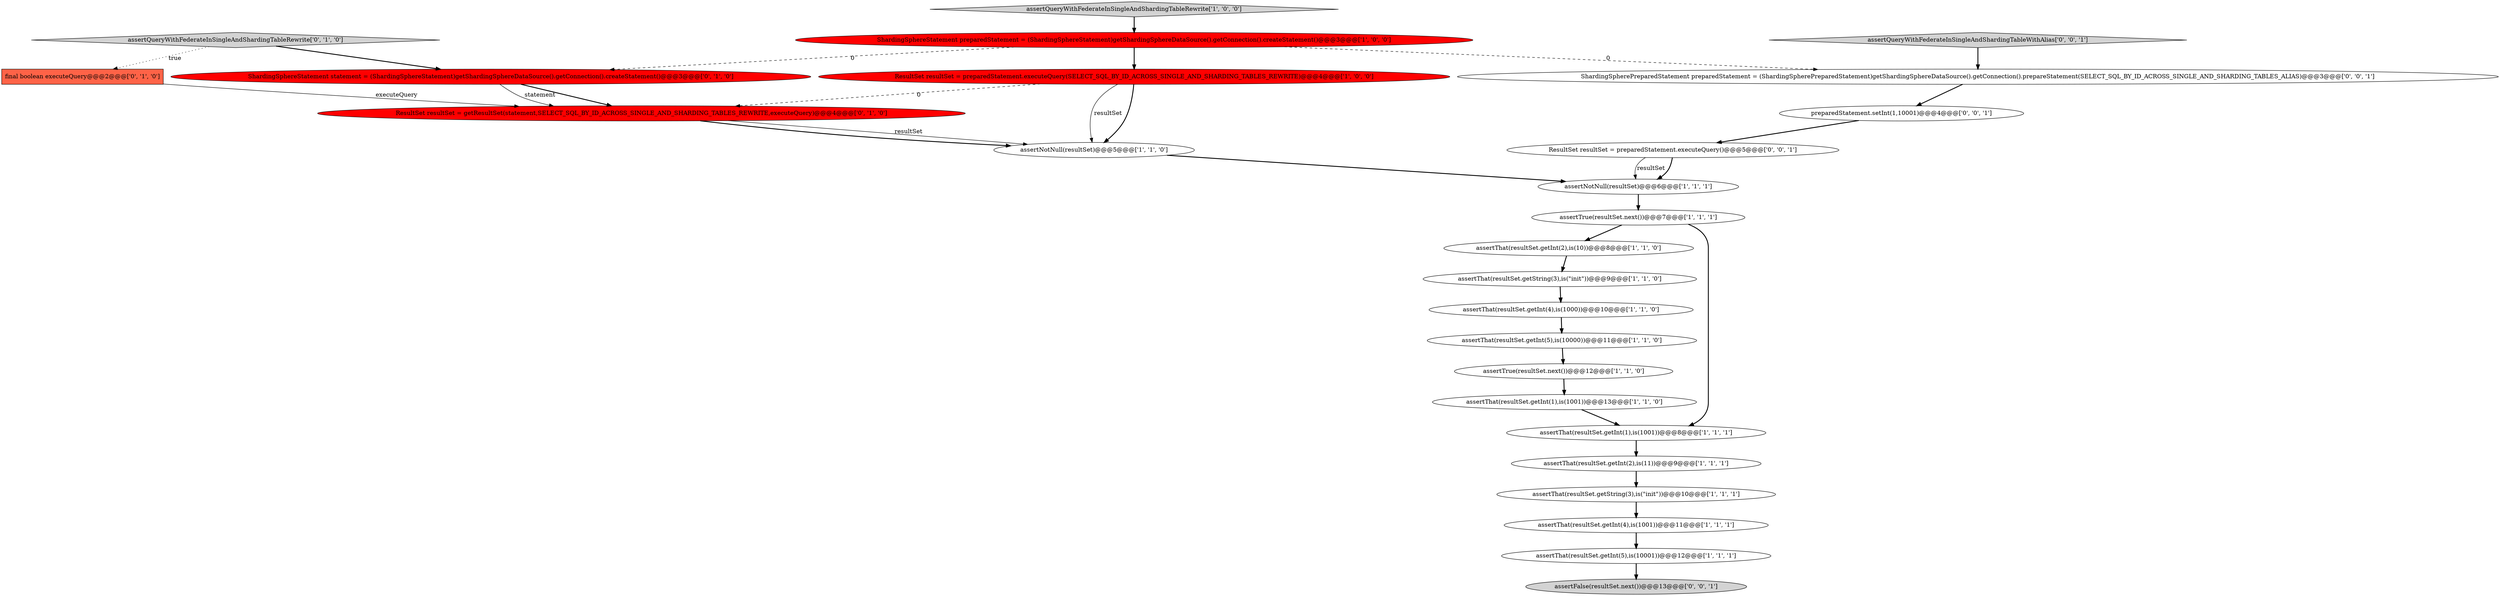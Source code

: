 digraph {
18 [style = filled, label = "ShardingSphereStatement statement = (ShardingSphereStatement)getShardingSphereDataSource().getConnection().createStatement()@@@3@@@['0', '1', '0']", fillcolor = red, shape = ellipse image = "AAA1AAABBB2BBB"];
11 [style = filled, label = "assertThat(resultSet.getInt(1),is(1001))@@@8@@@['1', '1', '1']", fillcolor = white, shape = ellipse image = "AAA0AAABBB1BBB"];
25 [style = filled, label = "preparedStatement.setInt(1,10001)@@@4@@@['0', '0', '1']", fillcolor = white, shape = ellipse image = "AAA0AAABBB3BBB"];
15 [style = filled, label = "ShardingSphereStatement preparedStatement = (ShardingSphereStatement)getShardingSphereDataSource().getConnection().createStatement()@@@3@@@['1', '0', '0']", fillcolor = red, shape = ellipse image = "AAA1AAABBB1BBB"];
12 [style = filled, label = "assertThat(resultSet.getInt(4),is(1001))@@@11@@@['1', '1', '1']", fillcolor = white, shape = ellipse image = "AAA0AAABBB1BBB"];
9 [style = filled, label = "assertThat(resultSet.getInt(2),is(10))@@@8@@@['1', '1', '0']", fillcolor = white, shape = ellipse image = "AAA0AAABBB1BBB"];
14 [style = filled, label = "assertThat(resultSet.getInt(5),is(10000))@@@11@@@['1', '1', '0']", fillcolor = white, shape = ellipse image = "AAA0AAABBB1BBB"];
23 [style = filled, label = "assertFalse(resultSet.next())@@@13@@@['0', '0', '1']", fillcolor = lightgray, shape = ellipse image = "AAA0AAABBB3BBB"];
13 [style = filled, label = "assertThat(resultSet.getInt(1),is(1001))@@@13@@@['1', '1', '0']", fillcolor = white, shape = ellipse image = "AAA0AAABBB1BBB"];
1 [style = filled, label = "assertThat(resultSet.getInt(4),is(1000))@@@10@@@['1', '1', '0']", fillcolor = white, shape = ellipse image = "AAA0AAABBB1BBB"];
0 [style = filled, label = "assertThat(resultSet.getString(3),is(\"init\"))@@@9@@@['1', '1', '0']", fillcolor = white, shape = ellipse image = "AAA0AAABBB1BBB"];
2 [style = filled, label = "ResultSet resultSet = preparedStatement.executeQuery(SELECT_SQL_BY_ID_ACROSS_SINGLE_AND_SHARDING_TABLES_REWRITE)@@@4@@@['1', '0', '0']", fillcolor = red, shape = ellipse image = "AAA1AAABBB1BBB"];
6 [style = filled, label = "assertNotNull(resultSet)@@@6@@@['1', '1', '1']", fillcolor = white, shape = ellipse image = "AAA0AAABBB1BBB"];
10 [style = filled, label = "assertTrue(resultSet.next())@@@12@@@['1', '1', '0']", fillcolor = white, shape = ellipse image = "AAA0AAABBB1BBB"];
8 [style = filled, label = "assertThat(resultSet.getInt(5),is(10001))@@@12@@@['1', '1', '1']", fillcolor = white, shape = ellipse image = "AAA0AAABBB1BBB"];
4 [style = filled, label = "assertNotNull(resultSet)@@@5@@@['1', '1', '0']", fillcolor = white, shape = ellipse image = "AAA0AAABBB1BBB"];
22 [style = filled, label = "assertQueryWithFederateInSingleAndShardingTableWithAlias['0', '0', '1']", fillcolor = lightgray, shape = diamond image = "AAA0AAABBB3BBB"];
24 [style = filled, label = "ShardingSpherePreparedStatement preparedStatement = (ShardingSpherePreparedStatement)getShardingSphereDataSource().getConnection().prepareStatement(SELECT_SQL_BY_ID_ACROSS_SINGLE_AND_SHARDING_TABLES_ALIAS)@@@3@@@['0', '0', '1']", fillcolor = white, shape = ellipse image = "AAA0AAABBB3BBB"];
5 [style = filled, label = "assertThat(resultSet.getInt(2),is(11))@@@9@@@['1', '1', '1']", fillcolor = white, shape = ellipse image = "AAA0AAABBB1BBB"];
16 [style = filled, label = "assertTrue(resultSet.next())@@@7@@@['1', '1', '1']", fillcolor = white, shape = ellipse image = "AAA0AAABBB1BBB"];
20 [style = filled, label = "ResultSet resultSet = getResultSet(statement,SELECT_SQL_BY_ID_ACROSS_SINGLE_AND_SHARDING_TABLES_REWRITE,executeQuery)@@@4@@@['0', '1', '0']", fillcolor = red, shape = ellipse image = "AAA1AAABBB2BBB"];
7 [style = filled, label = "assertThat(resultSet.getString(3),is(\"init\"))@@@10@@@['1', '1', '1']", fillcolor = white, shape = ellipse image = "AAA0AAABBB1BBB"];
3 [style = filled, label = "assertQueryWithFederateInSingleAndShardingTableRewrite['1', '0', '0']", fillcolor = lightgray, shape = diamond image = "AAA0AAABBB1BBB"];
19 [style = filled, label = "assertQueryWithFederateInSingleAndShardingTableRewrite['0', '1', '0']", fillcolor = lightgray, shape = diamond image = "AAA0AAABBB2BBB"];
21 [style = filled, label = "ResultSet resultSet = preparedStatement.executeQuery()@@@5@@@['0', '0', '1']", fillcolor = white, shape = ellipse image = "AAA0AAABBB3BBB"];
17 [style = filled, label = "final boolean executeQuery@@@2@@@['0', '1', '0']", fillcolor = tomato, shape = box image = "AAA1AAABBB2BBB"];
15->2 [style = bold, label=""];
19->18 [style = bold, label=""];
16->11 [style = bold, label=""];
2->20 [style = dashed, label="0"];
9->0 [style = bold, label=""];
8->23 [style = bold, label=""];
21->6 [style = bold, label=""];
4->6 [style = bold, label=""];
7->12 [style = bold, label=""];
19->17 [style = dotted, label="true"];
15->24 [style = dashed, label="0"];
15->18 [style = dashed, label="0"];
20->4 [style = solid, label="resultSet"];
14->10 [style = bold, label=""];
3->15 [style = bold, label=""];
2->4 [style = bold, label=""];
13->11 [style = bold, label=""];
20->4 [style = bold, label=""];
21->6 [style = solid, label="resultSet"];
11->5 [style = bold, label=""];
18->20 [style = bold, label=""];
10->13 [style = bold, label=""];
17->20 [style = solid, label="executeQuery"];
6->16 [style = bold, label=""];
12->8 [style = bold, label=""];
0->1 [style = bold, label=""];
24->25 [style = bold, label=""];
2->4 [style = solid, label="resultSet"];
5->7 [style = bold, label=""];
1->14 [style = bold, label=""];
22->24 [style = bold, label=""];
18->20 [style = solid, label="statement"];
16->9 [style = bold, label=""];
25->21 [style = bold, label=""];
}
